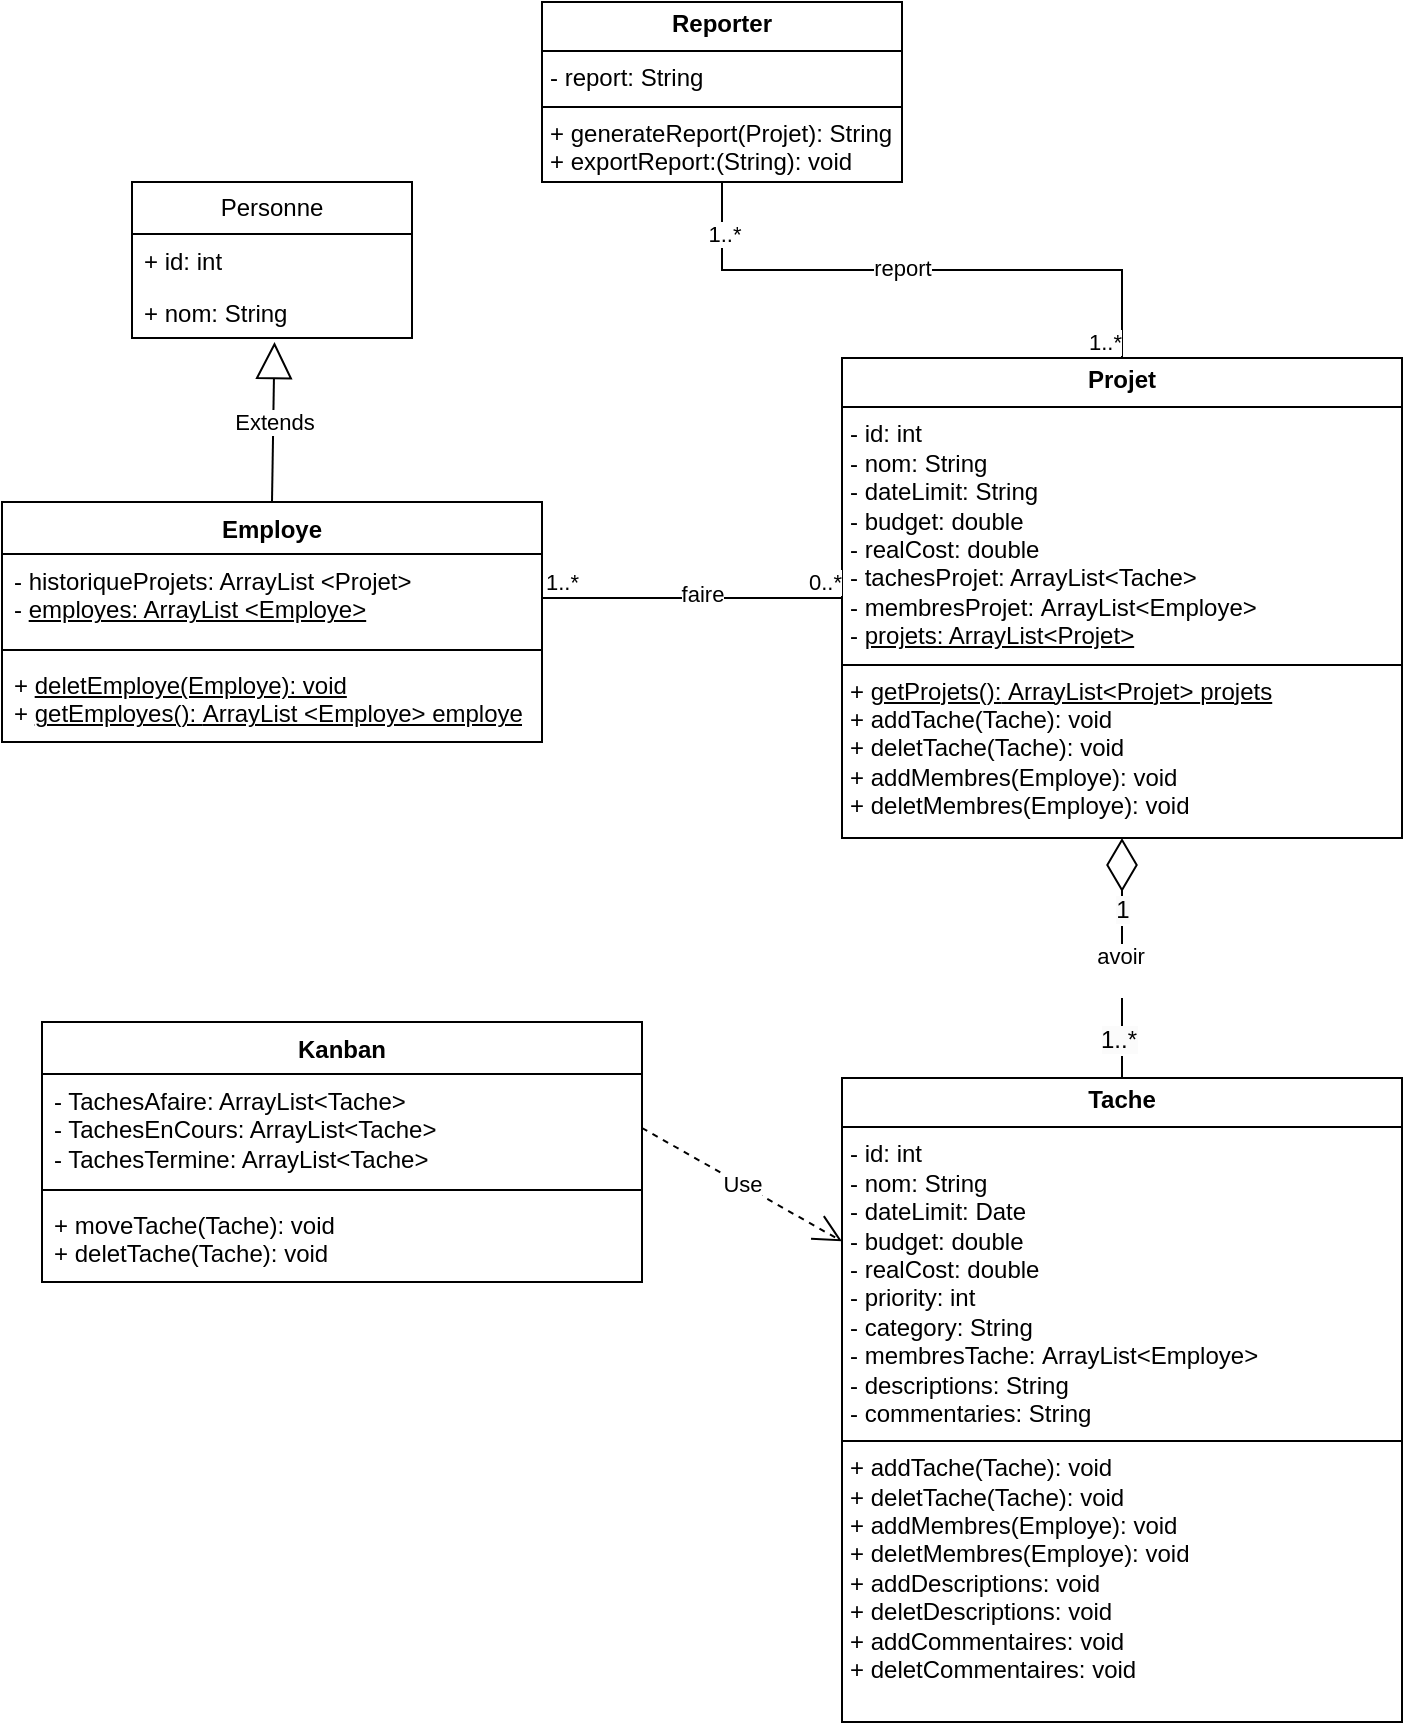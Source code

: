 <mxfile version="26.0.4">
  <diagram id="C5RBs43oDa-KdzZeNtuy" name="Page-1">
    <mxGraphModel dx="740" dy="541" grid="1" gridSize="10" guides="1" tooltips="1" connect="1" arrows="1" fold="1" page="1" pageScale="1" pageWidth="827" pageHeight="1169" math="0" shadow="0">
      <root>
        <mxCell id="WIyWlLk6GJQsqaUBKTNV-0" />
        <mxCell id="WIyWlLk6GJQsqaUBKTNV-1" parent="WIyWlLk6GJQsqaUBKTNV-0" />
        <mxCell id="X2ethnBV-2dmrT0V9-P8-0" value="Personne" style="swimlane;fontStyle=0;childLayout=stackLayout;horizontal=1;startSize=26;fillColor=none;horizontalStack=0;resizeParent=1;resizeParentMax=0;resizeLast=0;collapsible=1;marginBottom=0;whiteSpace=wrap;html=1;" parent="WIyWlLk6GJQsqaUBKTNV-1" vertex="1">
          <mxGeometry x="135" y="180" width="140" height="78" as="geometry" />
        </mxCell>
        <mxCell id="X2ethnBV-2dmrT0V9-P8-1" value="+ id: int" style="text;strokeColor=none;fillColor=none;align=left;verticalAlign=top;spacingLeft=4;spacingRight=4;overflow=hidden;rotatable=0;points=[[0,0.5],[1,0.5]];portConstraint=eastwest;whiteSpace=wrap;html=1;" parent="X2ethnBV-2dmrT0V9-P8-0" vertex="1">
          <mxGeometry y="26" width="140" height="26" as="geometry" />
        </mxCell>
        <mxCell id="X2ethnBV-2dmrT0V9-P8-2" value="+ nom: String" style="text;strokeColor=none;fillColor=none;align=left;verticalAlign=top;spacingLeft=4;spacingRight=4;overflow=hidden;rotatable=0;points=[[0,0.5],[1,0.5]];portConstraint=eastwest;whiteSpace=wrap;html=1;" parent="X2ethnBV-2dmrT0V9-P8-0" vertex="1">
          <mxGeometry y="52" width="140" height="26" as="geometry" />
        </mxCell>
        <mxCell id="X2ethnBV-2dmrT0V9-P8-4" value="Employe" style="swimlane;fontStyle=1;align=center;verticalAlign=top;childLayout=stackLayout;horizontal=1;startSize=26;horizontalStack=0;resizeParent=1;resizeParentMax=0;resizeLast=0;collapsible=1;marginBottom=0;whiteSpace=wrap;html=1;" parent="WIyWlLk6GJQsqaUBKTNV-1" vertex="1">
          <mxGeometry x="70" y="340" width="270" height="120" as="geometry" />
        </mxCell>
        <mxCell id="X2ethnBV-2dmrT0V9-P8-5" value="&lt;div&gt;&lt;span style=&quot;background-color: transparent;&quot;&gt;- historiqueProjets: ArrayList &amp;lt;Projet&amp;gt;&lt;/span&gt;&lt;br&gt;&lt;/div&gt;&lt;div&gt;- &lt;u&gt;employes: ArrayList &amp;lt;Employe&amp;gt;&lt;/u&gt;&lt;/div&gt;" style="text;strokeColor=none;fillColor=none;align=left;verticalAlign=top;spacingLeft=4;spacingRight=4;overflow=hidden;rotatable=0;points=[[0,0.5],[1,0.5]];portConstraint=eastwest;whiteSpace=wrap;html=1;" parent="X2ethnBV-2dmrT0V9-P8-4" vertex="1">
          <mxGeometry y="26" width="270" height="44" as="geometry" />
        </mxCell>
        <mxCell id="X2ethnBV-2dmrT0V9-P8-6" value="" style="line;strokeWidth=1;fillColor=none;align=left;verticalAlign=middle;spacingTop=-1;spacingLeft=3;spacingRight=3;rotatable=0;labelPosition=right;points=[];portConstraint=eastwest;strokeColor=inherit;" parent="X2ethnBV-2dmrT0V9-P8-4" vertex="1">
          <mxGeometry y="70" width="270" height="8" as="geometry" />
        </mxCell>
        <mxCell id="X2ethnBV-2dmrT0V9-P8-7" value="+ &lt;u&gt;deletEmploye(Employe): void&lt;/u&gt;&lt;div&gt;+ &lt;u&gt;getEmployes():&amp;nbsp;&lt;/u&gt;&lt;u style=&quot;background-color: transparent; color: light-dark(rgb(0, 0, 0), rgb(255, 255, 255));&quot;&gt;ArrayList &amp;lt;Employe&amp;gt; employe&lt;/u&gt;&lt;/div&gt;" style="text;strokeColor=none;fillColor=none;align=left;verticalAlign=top;spacingLeft=4;spacingRight=4;overflow=hidden;rotatable=0;points=[[0,0.5],[1,0.5]];portConstraint=eastwest;whiteSpace=wrap;html=1;" parent="X2ethnBV-2dmrT0V9-P8-4" vertex="1">
          <mxGeometry y="78" width="270" height="42" as="geometry" />
        </mxCell>
        <mxCell id="X2ethnBV-2dmrT0V9-P8-9" value="&lt;p style=&quot;margin:0px;margin-top:4px;text-align:center;&quot;&gt;&lt;b&gt;Projet&lt;/b&gt;&lt;/p&gt;&lt;hr size=&quot;1&quot; style=&quot;border-style:solid;&quot;&gt;&lt;p style=&quot;margin:0px;margin-left:4px;&quot;&gt;- id: int&lt;/p&gt;&lt;p style=&quot;margin:0px;margin-left:4px;&quot;&gt;- nom: String&lt;/p&gt;&lt;p style=&quot;margin:0px;margin-left:4px;&quot;&gt;- dateLimit: String&lt;/p&gt;&lt;p style=&quot;margin:0px;margin-left:4px;&quot;&gt;- budget: double&lt;/p&gt;&lt;p style=&quot;margin:0px;margin-left:4px;&quot;&gt;- realCost: double&lt;/p&gt;&lt;p style=&quot;margin:0px;margin-left:4px;&quot;&gt;- tachesProjet: ArrayList&amp;lt;Tache&amp;gt;&lt;/p&gt;&lt;p style=&quot;margin:0px;margin-left:4px;&quot;&gt;- membresProjet:&amp;nbsp;&lt;span style=&quot;background-color: transparent; color: light-dark(rgb(0, 0, 0), rgb(255, 255, 255));&quot;&gt;ArrayList&amp;lt;Employe&amp;gt;&lt;/span&gt;&lt;/p&gt;&lt;p style=&quot;margin:0px;margin-left:4px;&quot;&gt;&lt;span style=&quot;background-color: transparent; color: light-dark(rgb(0, 0, 0), rgb(255, 255, 255));&quot;&gt;- &lt;u&gt;projets: ArrayList&amp;lt;Projet&amp;gt;&lt;/u&gt;&lt;/span&gt;&lt;/p&gt;&lt;hr size=&quot;1&quot; style=&quot;border-style:solid;&quot;&gt;&lt;p style=&quot;margin:0px;margin-left:4px;&quot;&gt;+ &lt;u&gt;getProjets():&lt;span style=&quot;background-color: transparent; color: light-dark(rgb(0, 0, 0), rgb(255, 255, 255));&quot;&gt;&amp;nbsp;ArrayList&amp;lt;Projet&amp;gt;&amp;nbsp;&lt;/span&gt;&lt;span style=&quot;background-color: transparent; color: light-dark(rgb(0, 0, 0), rgb(255, 255, 255));&quot;&gt;projets&lt;/span&gt;&lt;/u&gt;&lt;/p&gt;&lt;p style=&quot;margin:0px;margin-left:4px;&quot;&gt;+ addTache(Tache): void&lt;/p&gt;&lt;p style=&quot;margin:0px;margin-left:4px;&quot;&gt;+ deletTache&lt;span style=&quot;background-color: transparent; color: light-dark(rgb(0, 0, 0), rgb(255, 255, 255));&quot;&gt;(Tache): void&lt;/span&gt;&lt;/p&gt;&lt;p style=&quot;margin: 0px 0px 0px 4px;&quot;&gt;+ addMembres(Employe): void&lt;/p&gt;&lt;p style=&quot;margin: 0px 0px 0px 4px;&quot;&gt;+ deletMembres&lt;span style=&quot;background-color: transparent; color: light-dark(rgb(0, 0, 0), rgb(255, 255, 255));&quot;&gt;(&lt;/span&gt;Employe&lt;span style=&quot;background-color: transparent; color: light-dark(rgb(0, 0, 0), rgb(255, 255, 255));&quot;&gt;): void&lt;/span&gt;&lt;/p&gt;" style="verticalAlign=top;align=left;overflow=fill;html=1;whiteSpace=wrap;" parent="WIyWlLk6GJQsqaUBKTNV-1" vertex="1">
          <mxGeometry x="490" y="268" width="280" height="240" as="geometry" />
        </mxCell>
        <mxCell id="X2ethnBV-2dmrT0V9-P8-10" value="&lt;p style=&quot;margin:0px;margin-top:4px;text-align:center;&quot;&gt;&lt;b&gt;Tache&lt;/b&gt;&lt;/p&gt;&lt;hr size=&quot;1&quot; style=&quot;border-style:solid;&quot;&gt;&lt;p style=&quot;margin:0px;margin-left:4px;&quot;&gt;- id: int&lt;/p&gt;&lt;p style=&quot;margin:0px;margin-left:4px;&quot;&gt;- nom: String&lt;/p&gt;&lt;p style=&quot;margin:0px;margin-left:4px;&quot;&gt;- dateLimit: Date&lt;/p&gt;&lt;p style=&quot;margin:0px;margin-left:4px;&quot;&gt;- budget: double&lt;/p&gt;&lt;p style=&quot;margin:0px;margin-left:4px;&quot;&gt;- realCost: double&lt;/p&gt;&lt;p style=&quot;margin:0px;margin-left:4px;&quot;&gt;- priority: int&lt;/p&gt;&lt;p style=&quot;margin:0px;margin-left:4px;&quot;&gt;- category: String&lt;/p&gt;&lt;p style=&quot;margin:0px;margin-left:4px;&quot;&gt;- membresTache:&amp;nbsp;&lt;span style=&quot;background-color: transparent; color: light-dark(rgb(0, 0, 0), rgb(255, 255, 255));&quot;&gt;ArrayList&amp;lt;Employe&amp;gt;&lt;/span&gt;&lt;/p&gt;&lt;p style=&quot;margin:0px;margin-left:4px;&quot;&gt;- descriptions: String&lt;/p&gt;&lt;p style=&quot;margin:0px;margin-left:4px;&quot;&gt;- commentaries: String&lt;/p&gt;&lt;hr size=&quot;1&quot; style=&quot;border-style:solid;&quot;&gt;&lt;p style=&quot;margin:0px;margin-left:4px;&quot;&gt;+ addTache(Tache): void&lt;/p&gt;&lt;p style=&quot;margin:0px;margin-left:4px;&quot;&gt;+ deletTache&lt;span style=&quot;background-color: transparent; color: light-dark(rgb(0, 0, 0), rgb(255, 255, 255));&quot;&gt;(Tache): void&lt;/span&gt;&lt;/p&gt;&lt;p style=&quot;margin: 0px 0px 0px 4px;&quot;&gt;+ addMembres(Employe): void&lt;/p&gt;&lt;p style=&quot;margin: 0px 0px 0px 4px;&quot;&gt;+ deletMembres&lt;span style=&quot;background-color: transparent; color: light-dark(rgb(0, 0, 0), rgb(255, 255, 255));&quot;&gt;(&lt;/span&gt;Employe&lt;span style=&quot;background-color: transparent; color: light-dark(rgb(0, 0, 0), rgb(255, 255, 255));&quot;&gt;): void&lt;/span&gt;&lt;/p&gt;&lt;p style=&quot;margin: 0px 0px 0px 4px;&quot;&gt;&lt;span style=&quot;background-color: transparent; color: light-dark(rgb(0, 0, 0), rgb(255, 255, 255));&quot;&gt;+ add&lt;/span&gt;&lt;span style=&quot;background-color: transparent; color: light-dark(rgb(0, 0, 0), rgb(255, 255, 255));&quot;&gt;Descriptions: void&lt;/span&gt;&lt;/p&gt;&lt;p style=&quot;margin: 0px 0px 0px 4px;&quot;&gt;&lt;span style=&quot;background-color: transparent; color: light-dark(rgb(0, 0, 0), rgb(255, 255, 255));&quot;&gt;+ delet&lt;/span&gt;&lt;span style=&quot;background-color: transparent; color: light-dark(rgb(0, 0, 0), rgb(255, 255, 255));&quot;&gt;Descriptions: void&lt;/span&gt;&lt;/p&gt;&lt;p style=&quot;margin: 0px 0px 0px 4px;&quot;&gt;&lt;span style=&quot;background-color: transparent; color: light-dark(rgb(0, 0, 0), rgb(255, 255, 255));&quot;&gt;+ add&lt;/span&gt;Commentaires&lt;span style=&quot;background-color: transparent; color: light-dark(rgb(0, 0, 0), rgb(255, 255, 255));&quot;&gt;: void&lt;/span&gt;&lt;/p&gt;&lt;p style=&quot;margin: 0px 0px 0px 4px;&quot;&gt;&lt;span style=&quot;background-color: transparent; color: light-dark(rgb(0, 0, 0), rgb(255, 255, 255));&quot;&gt;+ delet&lt;/span&gt;Commentaires&lt;span style=&quot;background-color: transparent; color: light-dark(rgb(0, 0, 0), rgb(255, 255, 255));&quot;&gt;: void&lt;/span&gt;&lt;/p&gt;" style="verticalAlign=top;align=left;overflow=fill;html=1;whiteSpace=wrap;" parent="WIyWlLk6GJQsqaUBKTNV-1" vertex="1">
          <mxGeometry x="490" y="628" width="280" height="322" as="geometry" />
        </mxCell>
        <mxCell id="X2ethnBV-2dmrT0V9-P8-11" value="&lt;p style=&quot;margin:0px;margin-top:4px;text-align:center;&quot;&gt;&lt;b&gt;Reporter&lt;/b&gt;&lt;/p&gt;&lt;hr size=&quot;1&quot; style=&quot;border-style:solid;&quot;&gt;&lt;p style=&quot;margin:0px;margin-left:4px;&quot;&gt;- report: String&lt;/p&gt;&lt;hr size=&quot;1&quot; style=&quot;border-style:solid;&quot;&gt;&lt;p style=&quot;margin:0px;margin-left:4px;&quot;&gt;+ generateReport(Projet): String&lt;/p&gt;&lt;p style=&quot;margin:0px;margin-left:4px;&quot;&gt;+ exportReport:(String): void&lt;/p&gt;" style="verticalAlign=top;align=left;overflow=fill;html=1;whiteSpace=wrap;" parent="WIyWlLk6GJQsqaUBKTNV-1" vertex="1">
          <mxGeometry x="340" y="90" width="180" height="90" as="geometry" />
        </mxCell>
        <mxCell id="X2ethnBV-2dmrT0V9-P8-12" value="Kanban" style="swimlane;fontStyle=1;align=center;verticalAlign=top;childLayout=stackLayout;horizontal=1;startSize=26;horizontalStack=0;resizeParent=1;resizeParentMax=0;resizeLast=0;collapsible=1;marginBottom=0;whiteSpace=wrap;html=1;" parent="WIyWlLk6GJQsqaUBKTNV-1" vertex="1">
          <mxGeometry x="90" y="600" width="300" height="130" as="geometry" />
        </mxCell>
        <mxCell id="X2ethnBV-2dmrT0V9-P8-13" value="- TachesAfaire: ArrayList&amp;lt;Tache&amp;gt;&lt;div&gt;- TachesEnCours: ArrayList&amp;lt;Tache&amp;gt;&lt;/div&gt;&lt;div&gt;- TachesTermine: ArrayList&amp;lt;Tache&amp;gt;&lt;/div&gt;" style="text;strokeColor=none;fillColor=none;align=left;verticalAlign=top;spacingLeft=4;spacingRight=4;overflow=hidden;rotatable=0;points=[[0,0.5],[1,0.5]];portConstraint=eastwest;whiteSpace=wrap;html=1;" parent="X2ethnBV-2dmrT0V9-P8-12" vertex="1">
          <mxGeometry y="26" width="300" height="54" as="geometry" />
        </mxCell>
        <mxCell id="X2ethnBV-2dmrT0V9-P8-14" value="" style="line;strokeWidth=1;fillColor=none;align=left;verticalAlign=middle;spacingTop=-1;spacingLeft=3;spacingRight=3;rotatable=0;labelPosition=right;points=[];portConstraint=eastwest;strokeColor=inherit;" parent="X2ethnBV-2dmrT0V9-P8-12" vertex="1">
          <mxGeometry y="80" width="300" height="8" as="geometry" />
        </mxCell>
        <mxCell id="X2ethnBV-2dmrT0V9-P8-15" value="+ moveTache(Tache): void&lt;div&gt;+ deletTache&lt;span style=&quot;background-color: transparent;&quot;&gt;(Tache): void&lt;/span&gt;&lt;/div&gt;" style="text;strokeColor=none;fillColor=none;align=left;verticalAlign=top;spacingLeft=4;spacingRight=4;overflow=hidden;rotatable=0;points=[[0,0.5],[1,0.5]];portConstraint=eastwest;whiteSpace=wrap;html=1;" parent="X2ethnBV-2dmrT0V9-P8-12" vertex="1">
          <mxGeometry y="88" width="300" height="42" as="geometry" />
        </mxCell>
        <mxCell id="X2ethnBV-2dmrT0V9-P8-16" value="Extends" style="endArrow=block;endSize=16;endFill=0;html=1;rounded=0;exitX=0.5;exitY=0;exitDx=0;exitDy=0;entryX=0.509;entryY=1.077;entryDx=0;entryDy=0;entryPerimeter=0;" parent="WIyWlLk6GJQsqaUBKTNV-1" source="X2ethnBV-2dmrT0V9-P8-4" target="X2ethnBV-2dmrT0V9-P8-2" edge="1">
          <mxGeometry width="160" relative="1" as="geometry">
            <mxPoint x="310" y="360" as="sourcePoint" />
            <mxPoint x="190" y="250" as="targetPoint" />
          </mxGeometry>
        </mxCell>
        <mxCell id="X2ethnBV-2dmrT0V9-P8-17" value="" style="endArrow=diamondThin;endFill=0;endSize=24;html=1;rounded=0;exitX=0.5;exitY=0;exitDx=0;exitDy=0;entryX=0.5;entryY=1;entryDx=0;entryDy=0;" parent="WIyWlLk6GJQsqaUBKTNV-1" source="X2ethnBV-2dmrT0V9-P8-10" target="X2ethnBV-2dmrT0V9-P8-9" edge="1">
          <mxGeometry width="160" relative="1" as="geometry">
            <mxPoint x="310" y="510" as="sourcePoint" />
            <mxPoint x="470" y="510" as="targetPoint" />
          </mxGeometry>
        </mxCell>
        <mxCell id="X2ethnBV-2dmrT0V9-P8-18" value="avoir&lt;div&gt;&lt;br&gt;&lt;/div&gt;" style="edgeLabel;html=1;align=center;verticalAlign=middle;resizable=0;points=[];" parent="X2ethnBV-2dmrT0V9-P8-17" vertex="1" connectable="0">
          <mxGeometry x="-0.102" y="1" relative="1" as="geometry">
            <mxPoint as="offset" />
          </mxGeometry>
        </mxCell>
        <mxCell id="X2ethnBV-2dmrT0V9-P8-32" value="&lt;span style=&quot;font-size: 12px; background-color: rgb(251, 251, 251);&quot;&gt;1&lt;/span&gt;" style="edgeLabel;html=1;align=center;verticalAlign=middle;resizable=0;points=[];" parent="X2ethnBV-2dmrT0V9-P8-17" vertex="1" connectable="0">
          <mxGeometry x="0.396" relative="1" as="geometry">
            <mxPoint as="offset" />
          </mxGeometry>
        </mxCell>
        <mxCell id="X2ethnBV-2dmrT0V9-P8-33" value="&lt;span style=&quot;font-size: 12px; background-color: rgb(251, 251, 251);&quot;&gt;1..*&lt;/span&gt;" style="edgeLabel;html=1;align=center;verticalAlign=middle;resizable=0;points=[];" parent="X2ethnBV-2dmrT0V9-P8-17" vertex="1" connectable="0">
          <mxGeometry x="-0.686" y="2" relative="1" as="geometry">
            <mxPoint as="offset" />
          </mxGeometry>
        </mxCell>
        <mxCell id="X2ethnBV-2dmrT0V9-P8-21" value="" style="endArrow=none;html=1;edgeStyle=orthogonalEdgeStyle;rounded=0;exitX=1;exitY=0.5;exitDx=0;exitDy=0;entryX=0;entryY=0.5;entryDx=0;entryDy=0;" parent="WIyWlLk6GJQsqaUBKTNV-1" source="X2ethnBV-2dmrT0V9-P8-5" target="X2ethnBV-2dmrT0V9-P8-9" edge="1">
          <mxGeometry relative="1" as="geometry">
            <mxPoint x="310" y="510" as="sourcePoint" />
            <mxPoint x="470" y="510" as="targetPoint" />
          </mxGeometry>
        </mxCell>
        <mxCell id="X2ethnBV-2dmrT0V9-P8-22" value="1..*" style="edgeLabel;resizable=0;html=1;align=left;verticalAlign=bottom;" parent="X2ethnBV-2dmrT0V9-P8-21" connectable="0" vertex="1">
          <mxGeometry x="-1" relative="1" as="geometry" />
        </mxCell>
        <mxCell id="X2ethnBV-2dmrT0V9-P8-23" value="0..*" style="edgeLabel;resizable=0;html=1;align=right;verticalAlign=bottom;" parent="X2ethnBV-2dmrT0V9-P8-21" connectable="0" vertex="1">
          <mxGeometry x="1" relative="1" as="geometry" />
        </mxCell>
        <mxCell id="X2ethnBV-2dmrT0V9-P8-24" value="faire" style="edgeLabel;html=1;align=center;verticalAlign=middle;resizable=0;points=[];" parent="X2ethnBV-2dmrT0V9-P8-21" vertex="1" connectable="0">
          <mxGeometry x="0.065" y="2" relative="1" as="geometry">
            <mxPoint as="offset" />
          </mxGeometry>
        </mxCell>
        <mxCell id="X2ethnBV-2dmrT0V9-P8-25" value="" style="endArrow=none;html=1;edgeStyle=orthogonalEdgeStyle;rounded=0;exitX=0.5;exitY=1;exitDx=0;exitDy=0;entryX=0.5;entryY=0;entryDx=0;entryDy=0;" parent="WIyWlLk6GJQsqaUBKTNV-1" source="X2ethnBV-2dmrT0V9-P8-11" target="X2ethnBV-2dmrT0V9-P8-9" edge="1">
          <mxGeometry relative="1" as="geometry">
            <mxPoint x="770" y="105" as="sourcePoint" />
            <mxPoint x="670" y="250" as="targetPoint" />
          </mxGeometry>
        </mxCell>
        <mxCell id="X2ethnBV-2dmrT0V9-P8-27" value="1..*" style="edgeLabel;resizable=0;html=1;align=right;verticalAlign=bottom;" parent="X2ethnBV-2dmrT0V9-P8-25" connectable="0" vertex="1">
          <mxGeometry x="1" relative="1" as="geometry" />
        </mxCell>
        <mxCell id="X2ethnBV-2dmrT0V9-P8-28" value="report" style="edgeLabel;html=1;align=center;verticalAlign=middle;resizable=0;points=[];" parent="X2ethnBV-2dmrT0V9-P8-25" vertex="1" connectable="0">
          <mxGeometry x="-0.074" y="1" relative="1" as="geometry">
            <mxPoint as="offset" />
          </mxGeometry>
        </mxCell>
        <mxCell id="X2ethnBV-2dmrT0V9-P8-34" value="&lt;span style=&quot;text-align: left;&quot;&gt;1..*&lt;/span&gt;" style="edgeLabel;html=1;align=center;verticalAlign=middle;resizable=0;points=[];" parent="X2ethnBV-2dmrT0V9-P8-25" vertex="1" connectable="0">
          <mxGeometry x="-0.818" y="1" relative="1" as="geometry">
            <mxPoint as="offset" />
          </mxGeometry>
        </mxCell>
        <mxCell id="X2ethnBV-2dmrT0V9-P8-30" value="Use" style="endArrow=open;endSize=12;dashed=1;html=1;rounded=0;exitX=1;exitY=0.5;exitDx=0;exitDy=0;" parent="WIyWlLk6GJQsqaUBKTNV-1" source="X2ethnBV-2dmrT0V9-P8-13" target="X2ethnBV-2dmrT0V9-P8-10" edge="1">
          <mxGeometry width="160" relative="1" as="geometry">
            <mxPoint x="310" y="510" as="sourcePoint" />
            <mxPoint x="470" y="510" as="targetPoint" />
          </mxGeometry>
        </mxCell>
      </root>
    </mxGraphModel>
  </diagram>
</mxfile>
